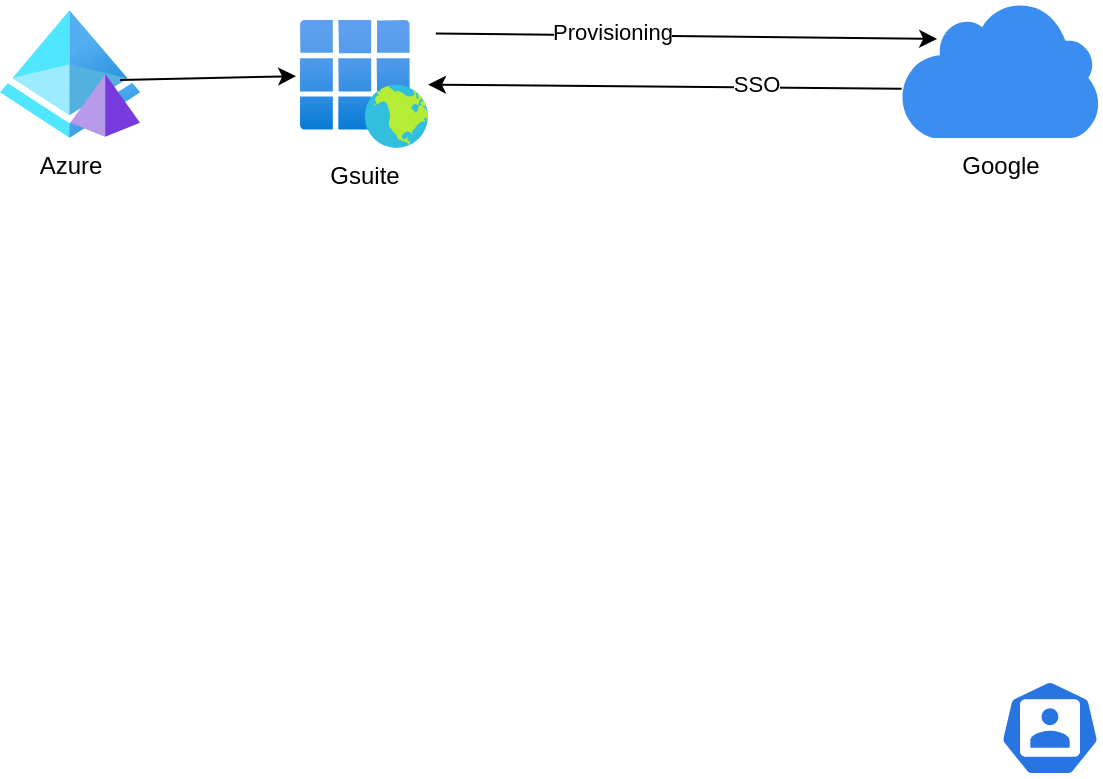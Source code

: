<mxfile version="21.4.0" type="github">
  <diagram id="WI9T0HZ2pTsCkuznbFz-" name="Page-1">
    <mxGraphModel dx="1221" dy="648" grid="1" gridSize="10" guides="1" tooltips="1" connect="1" arrows="1" fold="1" page="1" pageScale="1" pageWidth="1169" pageHeight="827" math="0" shadow="0">
      <root>
        <mxCell id="0" />
        <mxCell id="1" parent="0" />
        <mxCell id="v-qFhbS9O7U46pDk4-8g-1" value="" style="sketch=0;html=1;dashed=0;whitespace=wrap;fillColor=#2875E2;strokeColor=#ffffff;points=[[0.005,0.63,0],[0.1,0.2,0],[0.9,0.2,0],[0.5,0,0],[0.995,0.63,0],[0.72,0.99,0],[0.5,1,0],[0.28,0.99,0]];verticalLabelPosition=bottom;align=center;verticalAlign=top;shape=mxgraph.kubernetes.icon;prIcon=user" vertex="1" parent="1">
          <mxGeometry x="770" y="420" width="50" height="48" as="geometry" />
        </mxCell>
        <mxCell id="v-qFhbS9O7U46pDk4-8g-2" value="Azure" style="image;aspect=fixed;html=1;points=[];align=center;fontSize=12;image=img/lib/azure2/identity/Azure_AD_Domain_Services.svg;" vertex="1" parent="1">
          <mxGeometry x="270" y="85" width="70" height="64" as="geometry" />
        </mxCell>
        <mxCell id="v-qFhbS9O7U46pDk4-8g-5" value="Google" style="sketch=0;html=1;aspect=fixed;strokeColor=none;shadow=0;fillColor=#3B8DF1;verticalAlign=top;labelPosition=center;verticalLabelPosition=bottom;shape=mxgraph.gcp2.cloud" vertex="1" parent="1">
          <mxGeometry x="720" y="80" width="100" height="69" as="geometry" />
        </mxCell>
        <mxCell id="v-qFhbS9O7U46pDk4-8g-6" value="Gsuite" style="image;aspect=fixed;html=1;points=[];align=center;fontSize=12;image=img/lib/azure2/identity/Enterprise_Applications.svg;" vertex="1" parent="1">
          <mxGeometry x="420" y="90" width="64" height="64" as="geometry" />
        </mxCell>
        <mxCell id="v-qFhbS9O7U46pDk4-8g-7" value="" style="endArrow=classic;html=1;rounded=0;entryX=-0.03;entryY=0.439;entryDx=0;entryDy=0;entryPerimeter=0;" edge="1" parent="1" target="v-qFhbS9O7U46pDk4-8g-6">
          <mxGeometry width="50" height="50" relative="1" as="geometry">
            <mxPoint x="330" y="120" as="sourcePoint" />
            <mxPoint x="380" y="70" as="targetPoint" />
          </mxGeometry>
        </mxCell>
        <mxCell id="v-qFhbS9O7U46pDk4-8g-9" value="" style="endArrow=classic;html=1;rounded=0;exitX=1.061;exitY=0.106;exitDx=0;exitDy=0;exitPerimeter=0;entryX=0.186;entryY=0.282;entryDx=0;entryDy=0;entryPerimeter=0;" edge="1" parent="1" source="v-qFhbS9O7U46pDk4-8g-6" target="v-qFhbS9O7U46pDk4-8g-5">
          <mxGeometry width="50" height="50" relative="1" as="geometry">
            <mxPoint x="500" y="120" as="sourcePoint" />
            <mxPoint x="720" y="100" as="targetPoint" />
          </mxGeometry>
        </mxCell>
        <mxCell id="v-qFhbS9O7U46pDk4-8g-10" value="Provisioning" style="edgeLabel;html=1;align=center;verticalAlign=middle;resizable=0;points=[];" vertex="1" connectable="0" parent="v-qFhbS9O7U46pDk4-8g-9">
          <mxGeometry x="-0.301" y="2" relative="1" as="geometry">
            <mxPoint as="offset" />
          </mxGeometry>
        </mxCell>
        <mxCell id="v-qFhbS9O7U46pDk4-8g-11" value="" style="endArrow=classic;html=1;rounded=0;exitX=0.008;exitY=0.643;exitDx=0;exitDy=0;exitPerimeter=0;" edge="1" parent="1" source="v-qFhbS9O7U46pDk4-8g-5" target="v-qFhbS9O7U46pDk4-8g-6">
          <mxGeometry width="50" height="50" relative="1" as="geometry">
            <mxPoint x="700" y="122" as="sourcePoint" />
            <mxPoint x="630" y="230" as="targetPoint" />
            <Array as="points" />
          </mxGeometry>
        </mxCell>
        <mxCell id="v-qFhbS9O7U46pDk4-8g-12" value="SSO" style="edgeLabel;html=1;align=center;verticalAlign=middle;resizable=0;points=[];" vertex="1" connectable="0" parent="v-qFhbS9O7U46pDk4-8g-11">
          <mxGeometry x="-0.379" y="-2" relative="1" as="geometry">
            <mxPoint as="offset" />
          </mxGeometry>
        </mxCell>
      </root>
    </mxGraphModel>
  </diagram>
</mxfile>
